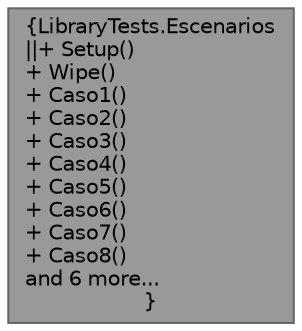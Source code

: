 digraph "LibraryTests.Escenarios"
{
 // INTERACTIVE_SVG=YES
 // LATEX_PDF_SIZE
  bgcolor="transparent";
  edge [fontname=Helvetica,fontsize=10,labelfontname=Helvetica,labelfontsize=10];
  node [fontname=Helvetica,fontsize=10,shape=box,height=0.2,width=0.4];
  Node1 [label="{LibraryTests.Escenarios\n||+ Setup()\l+ Wipe()\l+ Caso1()\l+ Caso2()\l+ Caso3()\l+ Caso4()\l+ Caso5()\l+ Caso6()\l+ Caso7()\l+ Caso8()\land 6 more...\l}",height=0.2,width=0.4,color="gray40", fillcolor="grey60", style="filled", fontcolor="black",tooltip="Tests de los escenarios (casos de usuario) dados"];
}

